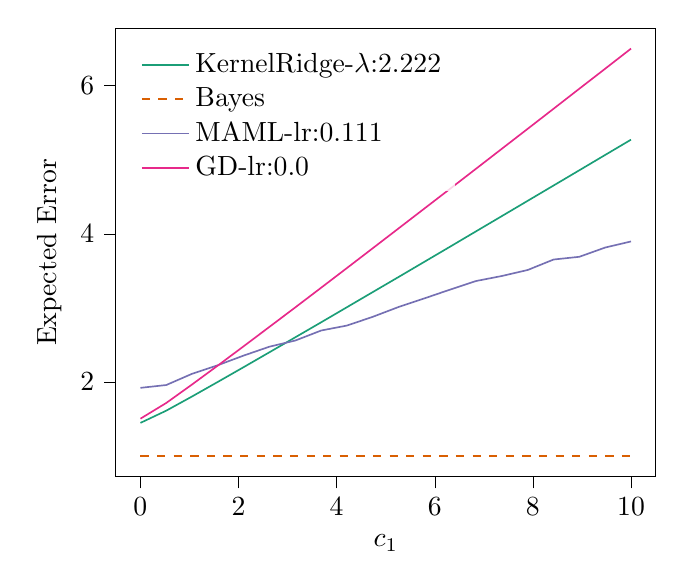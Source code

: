% This file was created with tikzplotlib v0.10.1.
\begin{tikzpicture}

\definecolor{chocolate217952}{RGB}{217,95,2}
\definecolor{darkcyan27158119}{RGB}{27,158,119}
\definecolor{darkgray176}{RGB}{176,176,176}
\definecolor{deeppink23141138}{RGB}{231,41,138}
\definecolor{lightslategray117112179}{RGB}{117,112,179}

\begin{axis}[
legend cell align={left},
legend style={
  fill opacity=0.8,
  draw opacity=1,
  text opacity=1,
  at={(0.03,0.97)},
  anchor=north west,
  draw=none
},
tick align=outside,
tick pos=left,
x grid style={darkgray176},
xlabel={\(\displaystyle c_{1}\)},
xmin=-0.499, xmax=10.5,
xtick style={color=black},
y grid style={darkgray176},
ylabel={Expected Error},
ymin=0.724, ymax=6.775,
ytick style={color=black}
]
\addplot [semithick, darkcyan27158119]
table {%
0.001 1.448
0.527 1.613
1.054 1.805
1.58 2.002
2.106 2.201
2.632 2.402
3.159 2.604
3.685 2.806
4.211 3.01
4.737 3.214
5.264 3.418
5.79 3.623
6.316 3.828
6.842 4.034
7.369 4.24
7.895 4.446
8.421 4.652
8.947 4.858
9.474 5.065
10 5.271
};
\addlegendentry{KernelRidge-$\lambda$:2.222}
\addplot [semithick, chocolate217952, dashed]
table {%
0.001 1.0
0.527 1.0
1.054 1.0
1.58 1.0
2.106 1.0
2.632 1.0
3.159 1.0
3.685 1.0
4.211 1.0
4.737 1.0
5.264 1.0
5.79 1.0
6.316 1.0
6.842 1.0
7.369 1.0
7.895 1.0
8.421 1.0
8.947 1.0
9.474 1.0
10 1.0
};
\addlegendentry{Bayes}
\addplot [semithick, lightslategray117112179]
table {%
0.001 1.921
0.527 1.959
1.054 2.111
1.58 2.227
2.106 2.357
2.632 2.477
3.159 2.56
3.685 2.695
4.211 2.762
4.737 2.88
5.264 3.013
5.79 3.129
6.316 3.248
6.842 3.363
7.369 3.431
7.895 3.512
8.421 3.653
8.947 3.69
9.474 3.815
10 3.897
};
\addlegendentry{MAML-lr:0.111}
\addplot [semithick, deeppink23141138]
table {%
0.001 1.505
0.527 1.717
1.054 1.967
1.58 2.223
2.106 2.483
2.632 2.745
3.159 3.008
3.685 3.273
4.211 3.539
4.737 3.806
5.264 4.074
5.79 4.342
6.316 4.61
6.842 4.879
7.369 5.149
7.895 5.418
8.421 5.688
8.947 5.959
9.474 6.229
10 6.5
};
\addlegendentry{GD-lr:0.0}
\end{axis}

\end{tikzpicture}
